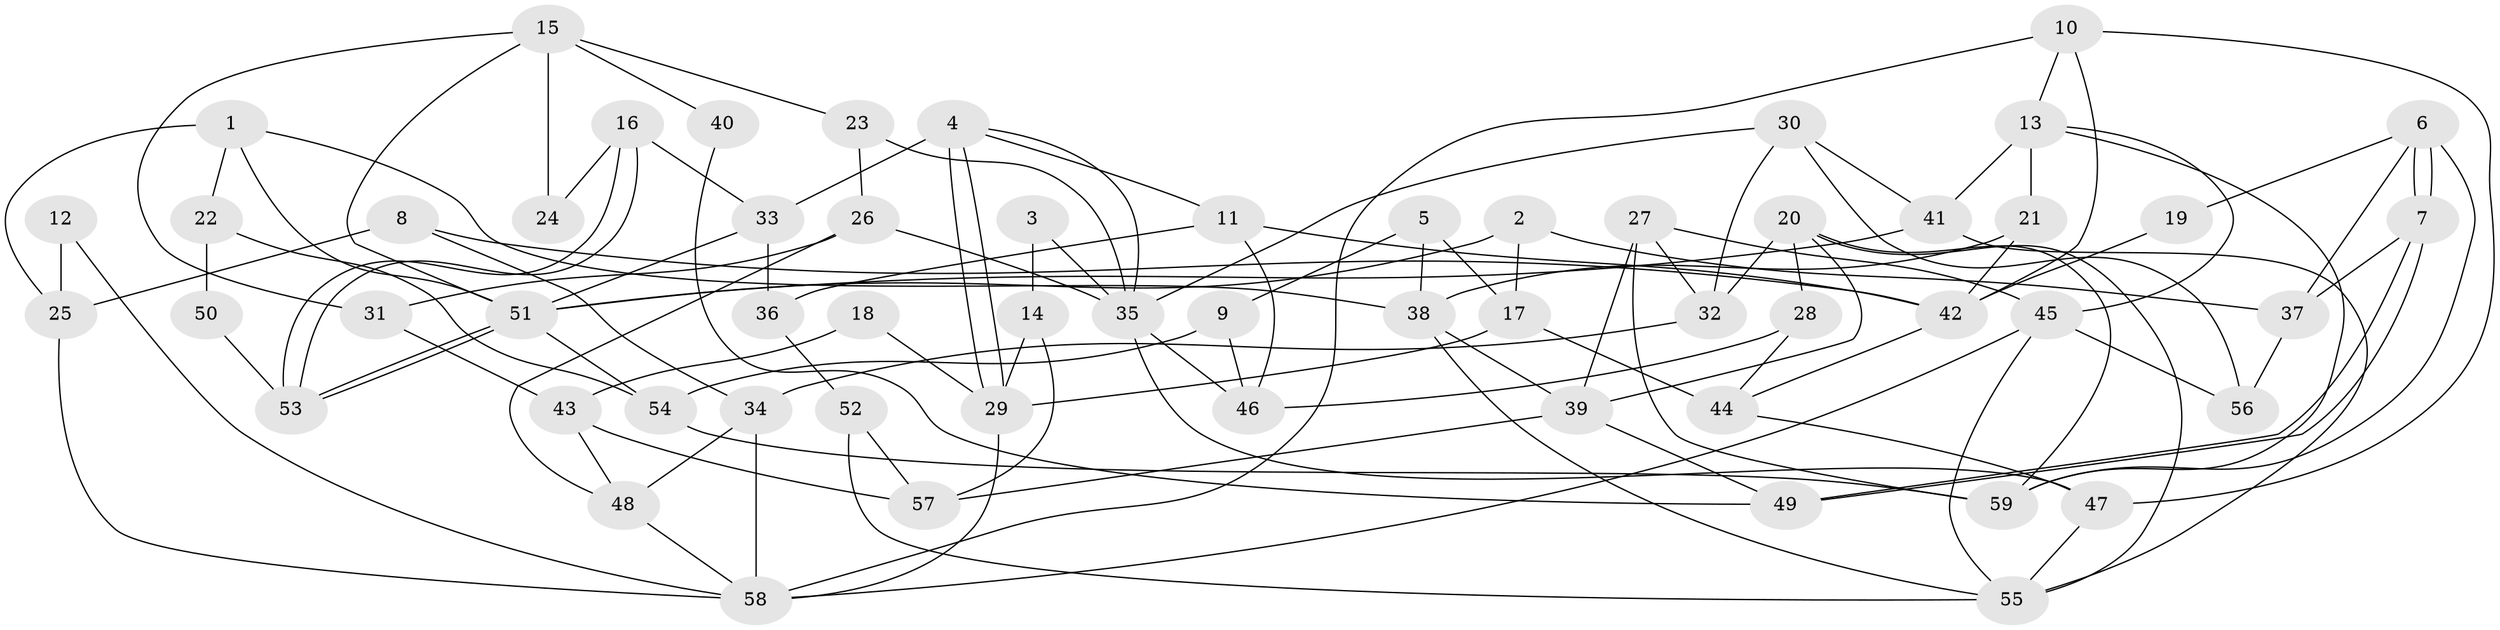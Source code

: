 // Generated by graph-tools (version 1.1) at 2025/11/02/27/25 16:11:23]
// undirected, 59 vertices, 118 edges
graph export_dot {
graph [start="1"]
  node [color=gray90,style=filled];
  1;
  2;
  3;
  4;
  5;
  6;
  7;
  8;
  9;
  10;
  11;
  12;
  13;
  14;
  15;
  16;
  17;
  18;
  19;
  20;
  21;
  22;
  23;
  24;
  25;
  26;
  27;
  28;
  29;
  30;
  31;
  32;
  33;
  34;
  35;
  36;
  37;
  38;
  39;
  40;
  41;
  42;
  43;
  44;
  45;
  46;
  47;
  48;
  49;
  50;
  51;
  52;
  53;
  54;
  55;
  56;
  57;
  58;
  59;
  1 -- 51;
  1 -- 38;
  1 -- 22;
  1 -- 25;
  2 -- 37;
  2 -- 51;
  2 -- 17;
  3 -- 35;
  3 -- 14;
  4 -- 29;
  4 -- 29;
  4 -- 35;
  4 -- 11;
  4 -- 33;
  5 -- 38;
  5 -- 17;
  5 -- 9;
  6 -- 7;
  6 -- 7;
  6 -- 59;
  6 -- 19;
  6 -- 37;
  7 -- 49;
  7 -- 49;
  7 -- 37;
  8 -- 42;
  8 -- 25;
  8 -- 34;
  9 -- 46;
  9 -- 54;
  10 -- 58;
  10 -- 42;
  10 -- 13;
  10 -- 47;
  11 -- 42;
  11 -- 36;
  11 -- 46;
  12 -- 58;
  12 -- 25;
  13 -- 59;
  13 -- 21;
  13 -- 41;
  13 -- 45;
  14 -- 29;
  14 -- 57;
  15 -- 51;
  15 -- 31;
  15 -- 23;
  15 -- 24;
  15 -- 40;
  16 -- 33;
  16 -- 53;
  16 -- 53;
  16 -- 24;
  17 -- 29;
  17 -- 44;
  18 -- 43;
  18 -- 29;
  19 -- 42;
  20 -- 32;
  20 -- 55;
  20 -- 28;
  20 -- 39;
  20 -- 59;
  21 -- 38;
  21 -- 42;
  22 -- 54;
  22 -- 50;
  23 -- 35;
  23 -- 26;
  25 -- 58;
  26 -- 35;
  26 -- 31;
  26 -- 48;
  27 -- 32;
  27 -- 59;
  27 -- 39;
  27 -- 45;
  28 -- 44;
  28 -- 46;
  29 -- 58;
  30 -- 56;
  30 -- 41;
  30 -- 32;
  30 -- 35;
  31 -- 43;
  32 -- 34;
  33 -- 51;
  33 -- 36;
  34 -- 58;
  34 -- 48;
  35 -- 46;
  35 -- 47;
  36 -- 52;
  37 -- 56;
  38 -- 39;
  38 -- 55;
  39 -- 49;
  39 -- 57;
  40 -- 49;
  41 -- 55;
  41 -- 51;
  42 -- 44;
  43 -- 48;
  43 -- 57;
  44 -- 47;
  45 -- 55;
  45 -- 56;
  45 -- 58;
  47 -- 55;
  48 -- 58;
  50 -- 53;
  51 -- 53;
  51 -- 53;
  51 -- 54;
  52 -- 55;
  52 -- 57;
  54 -- 59;
}
